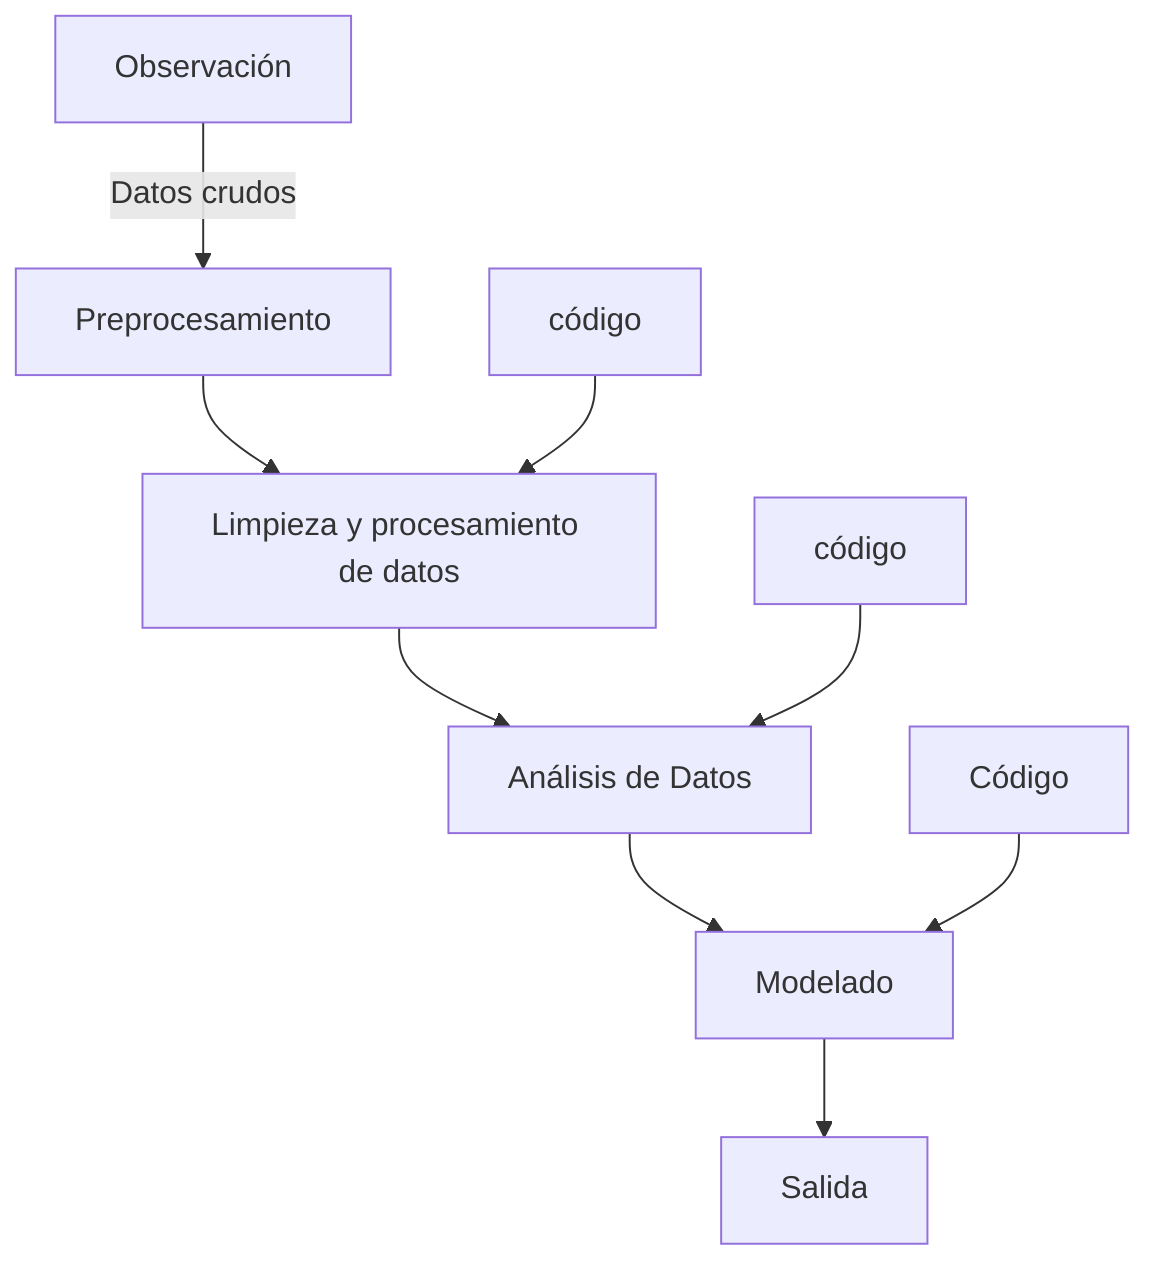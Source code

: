 graph TD;
    A[Observación] -->|Datos crudos| B[Preprocesamiento]
    B --> C[Limpieza y procesamiento de datos]
    C1[código] -->
    C --> D[Análisis de Datos]
    D1[código] -->
    D --> E[Modelado]
    E1[Código] --> E
    E --> F[Salida]